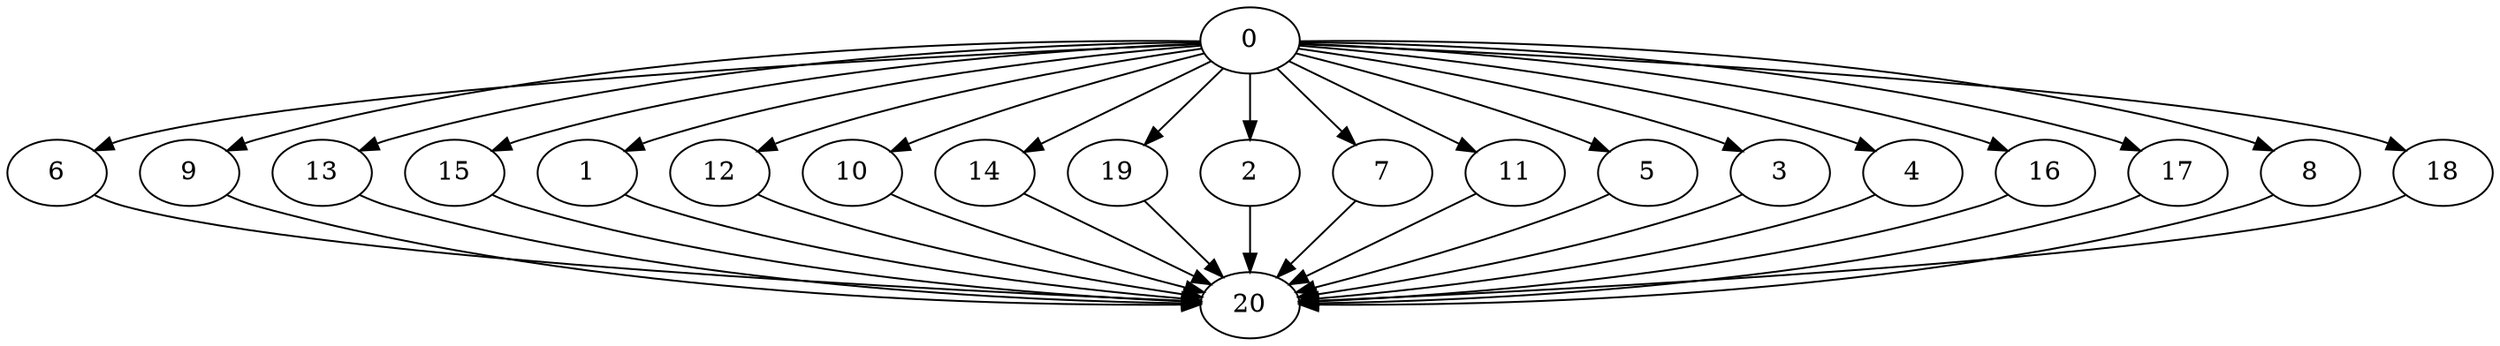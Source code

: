 digraph "Fork_Join_Nodes_21_CCR_1.00_WeightType_Random#1_Heterogeneous-4-2-strong" {
0 [Weight=12];
6 [Weight=16];
9 [Weight=16];
13 [Weight=17];
15 [Weight=10];
1 [Weight=14];
12 [Weight=12];
10 [Weight=9];
14 [Weight=10];
19 [Weight=9];
2 [Weight=7];
7 [Weight=10];
11 [Weight=10];
5 [Weight=12];
3 [Weight=5];
4 [Weight=9];
16 [Weight=5];
17 [Weight=5];
8 [Weight=9];
18 [Weight=3];
20 [Weight=17];
0 -> 8 [Weight=7];
2 -> 20 [Weight=9];
4 -> 20 [Weight=4];
0 -> 19 [Weight=3];
9 -> 20 [Weight=6];
0 -> 12 [Weight=6];
7 -> 20 [Weight=6];
18 -> 20 [Weight=4];
10 -> 20 [Weight=8];
5 -> 20 [Weight=2];
0 -> 1 [Weight=2];
17 -> 20 [Weight=8];
0 -> 10 [Weight=6];
0 -> 2 [Weight=6];
13 -> 20 [Weight=5];
0 -> 13 [Weight=3];
0 -> 9 [Weight=7];
0 -> 7 [Weight=4];
12 -> 20 [Weight=6];
19 -> 20 [Weight=8];
0 -> 16 [Weight=6];
0 -> 17 [Weight=7];
0 -> 18 [Weight=3];
0 -> 14 [Weight=10];
8 -> 20 [Weight=2];
1 -> 20 [Weight=4];
0 -> 6 [Weight=9];
16 -> 20 [Weight=8];
0 -> 5 [Weight=3];
15 -> 20 [Weight=9];
14 -> 20 [Weight=7];
0 -> 15 [Weight=3];
0 -> 4 [Weight=3];
11 -> 20 [Weight=6];
6 -> 20 [Weight=9];
3 -> 20 [Weight=8];
0 -> 11 [Weight=9];
0 -> 3 [Weight=2];
}
